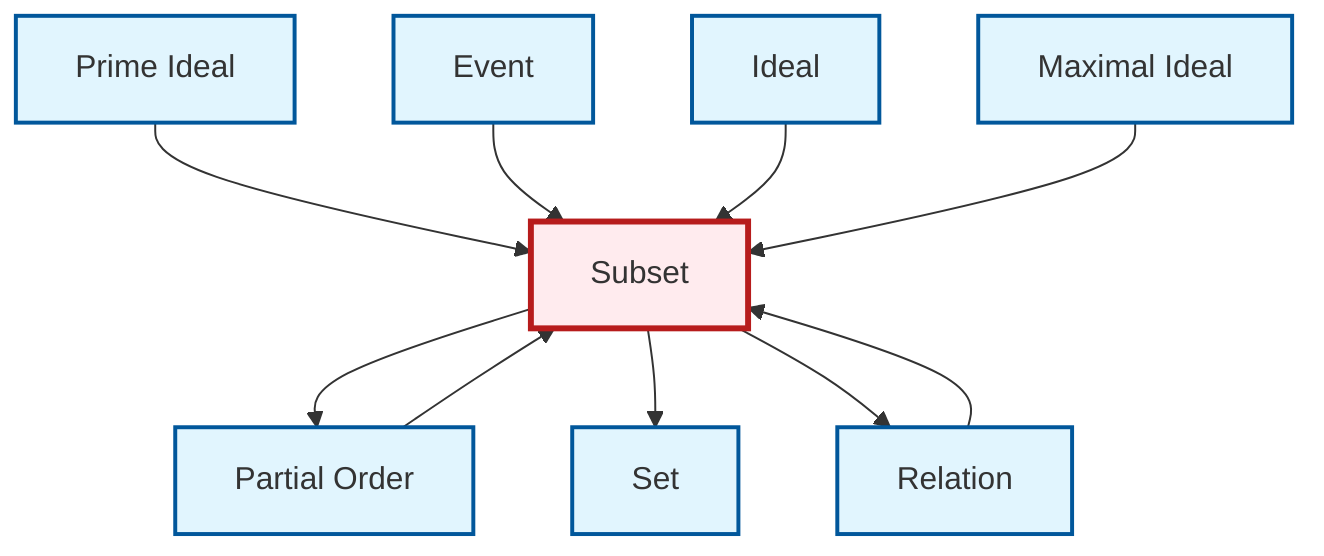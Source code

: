 graph TD
    classDef definition fill:#e1f5fe,stroke:#01579b,stroke-width:2px
    classDef theorem fill:#f3e5f5,stroke:#4a148c,stroke-width:2px
    classDef axiom fill:#fff3e0,stroke:#e65100,stroke-width:2px
    classDef example fill:#e8f5e9,stroke:#1b5e20,stroke-width:2px
    classDef current fill:#ffebee,stroke:#b71c1c,stroke-width:3px
    def-set["Set"]:::definition
    def-event["Event"]:::definition
    def-partial-order["Partial Order"]:::definition
    def-maximal-ideal["Maximal Ideal"]:::definition
    def-ideal["Ideal"]:::definition
    def-relation["Relation"]:::definition
    def-prime-ideal["Prime Ideal"]:::definition
    def-subset["Subset"]:::definition
    def-prime-ideal --> def-subset
    def-event --> def-subset
    def-subset --> def-partial-order
    def-relation --> def-subset
    def-subset --> def-set
    def-ideal --> def-subset
    def-subset --> def-relation
    def-maximal-ideal --> def-subset
    def-partial-order --> def-subset
    class def-subset current